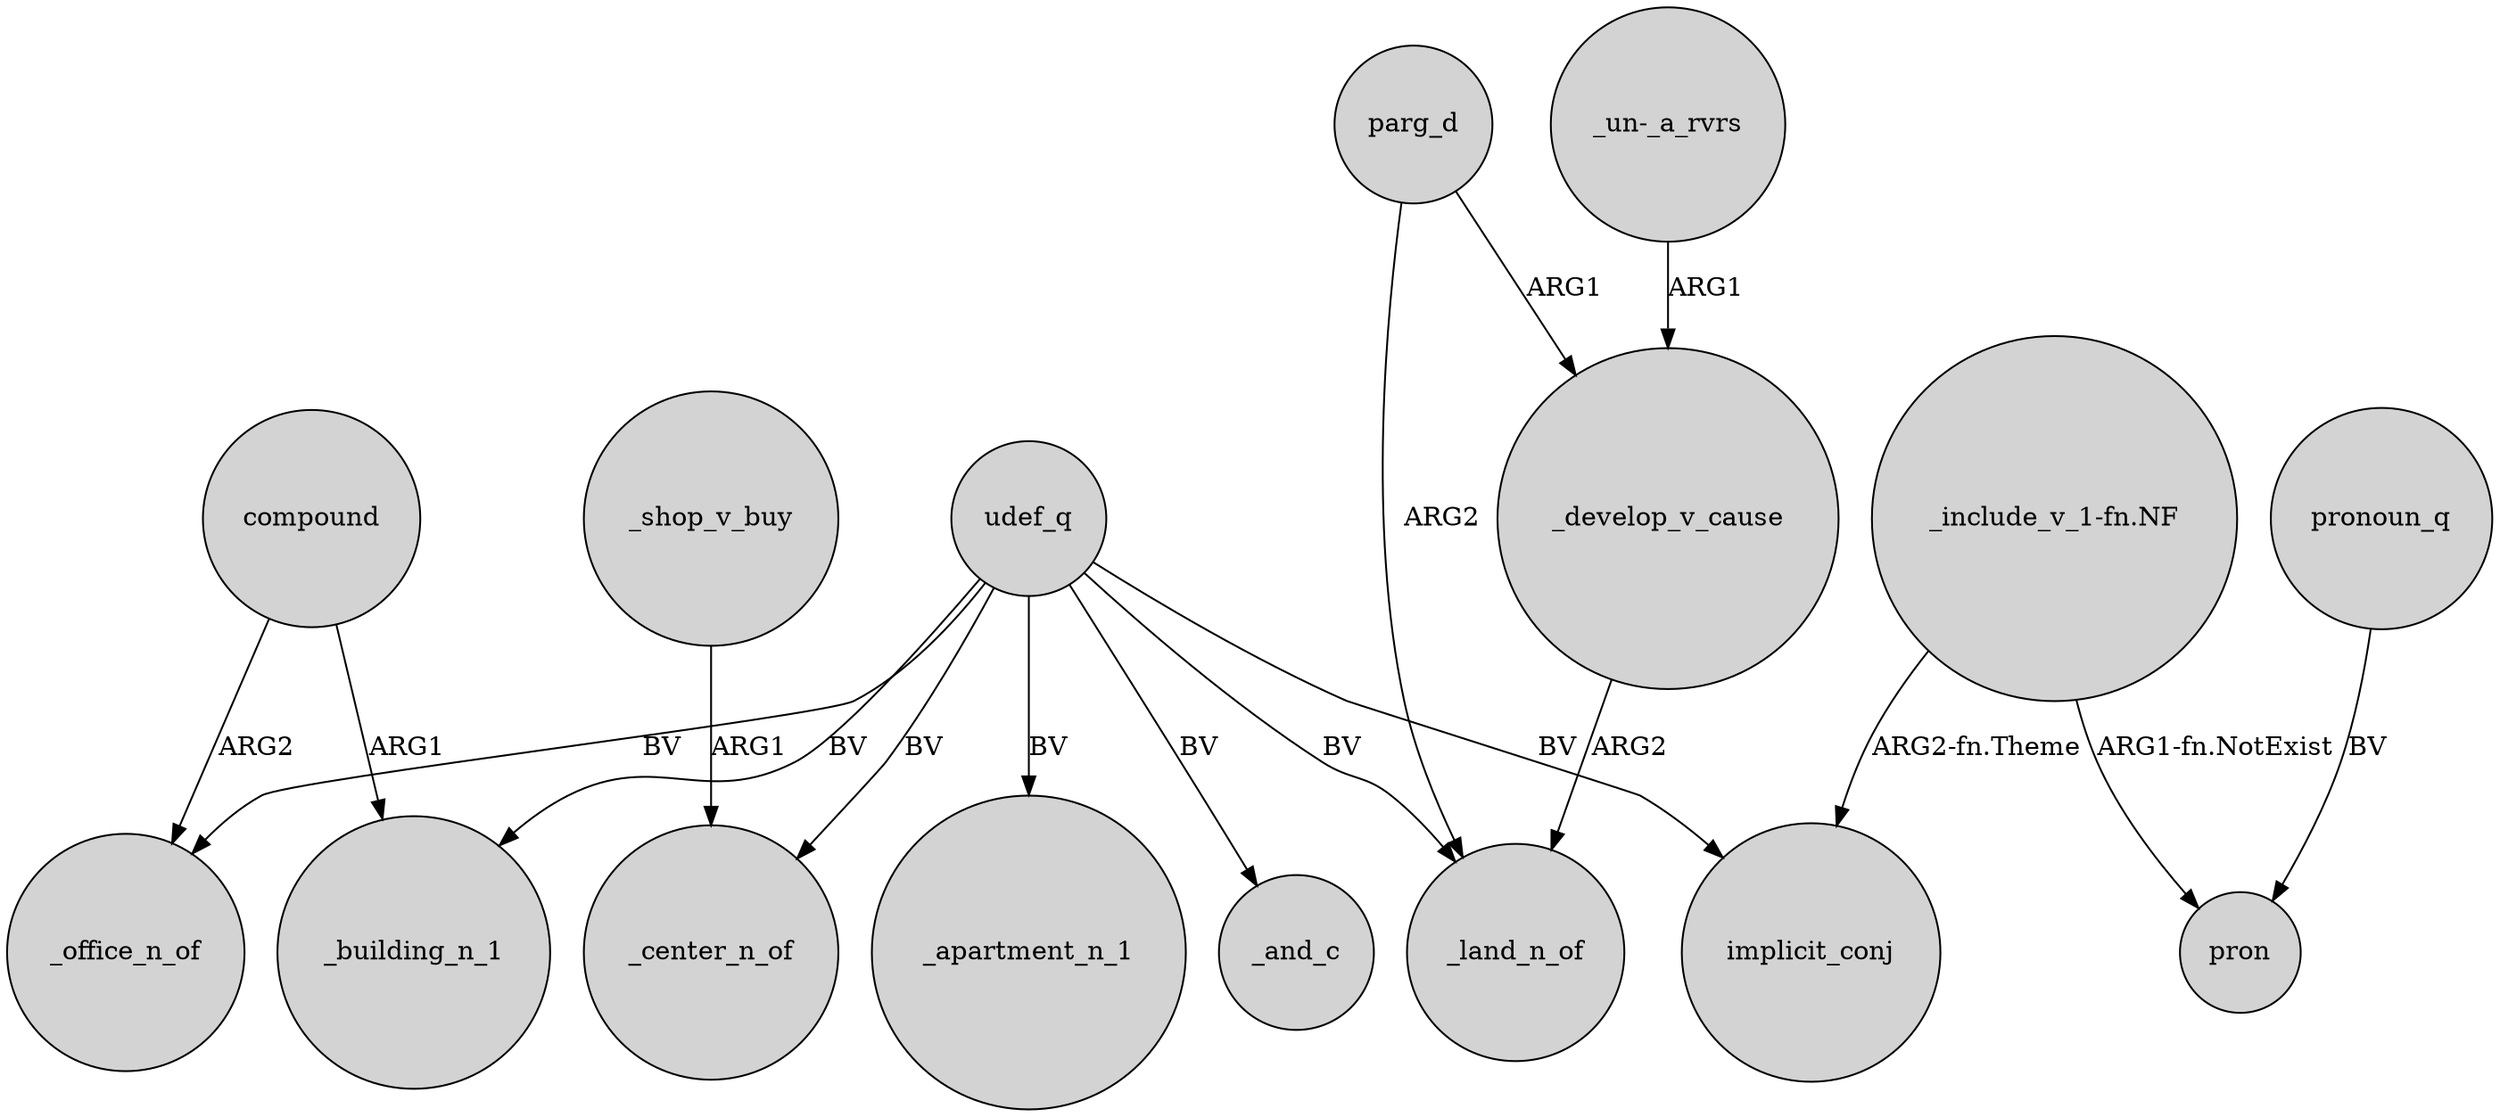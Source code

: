 digraph {
	node [shape=circle style=filled]
	_shop_v_buy -> _center_n_of [label=ARG1]
	udef_q -> _office_n_of [label=BV]
	udef_q -> _apartment_n_1 [label=BV]
	parg_d -> _develop_v_cause [label=ARG1]
	parg_d -> _land_n_of [label=ARG2]
	"_un-_a_rvrs" -> _develop_v_cause [label=ARG1]
	udef_q -> _land_n_of [label=BV]
	udef_q -> _building_n_1 [label=BV]
	_develop_v_cause -> _land_n_of [label=ARG2]
	udef_q -> implicit_conj [label=BV]
	compound -> _building_n_1 [label=ARG1]
	udef_q -> _and_c [label=BV]
	udef_q -> _center_n_of [label=BV]
	"_include_v_1-fn.NF" -> pron [label="ARG1-fn.NotExist"]
	compound -> _office_n_of [label=ARG2]
	"_include_v_1-fn.NF" -> implicit_conj [label="ARG2-fn.Theme"]
	pronoun_q -> pron [label=BV]
}
